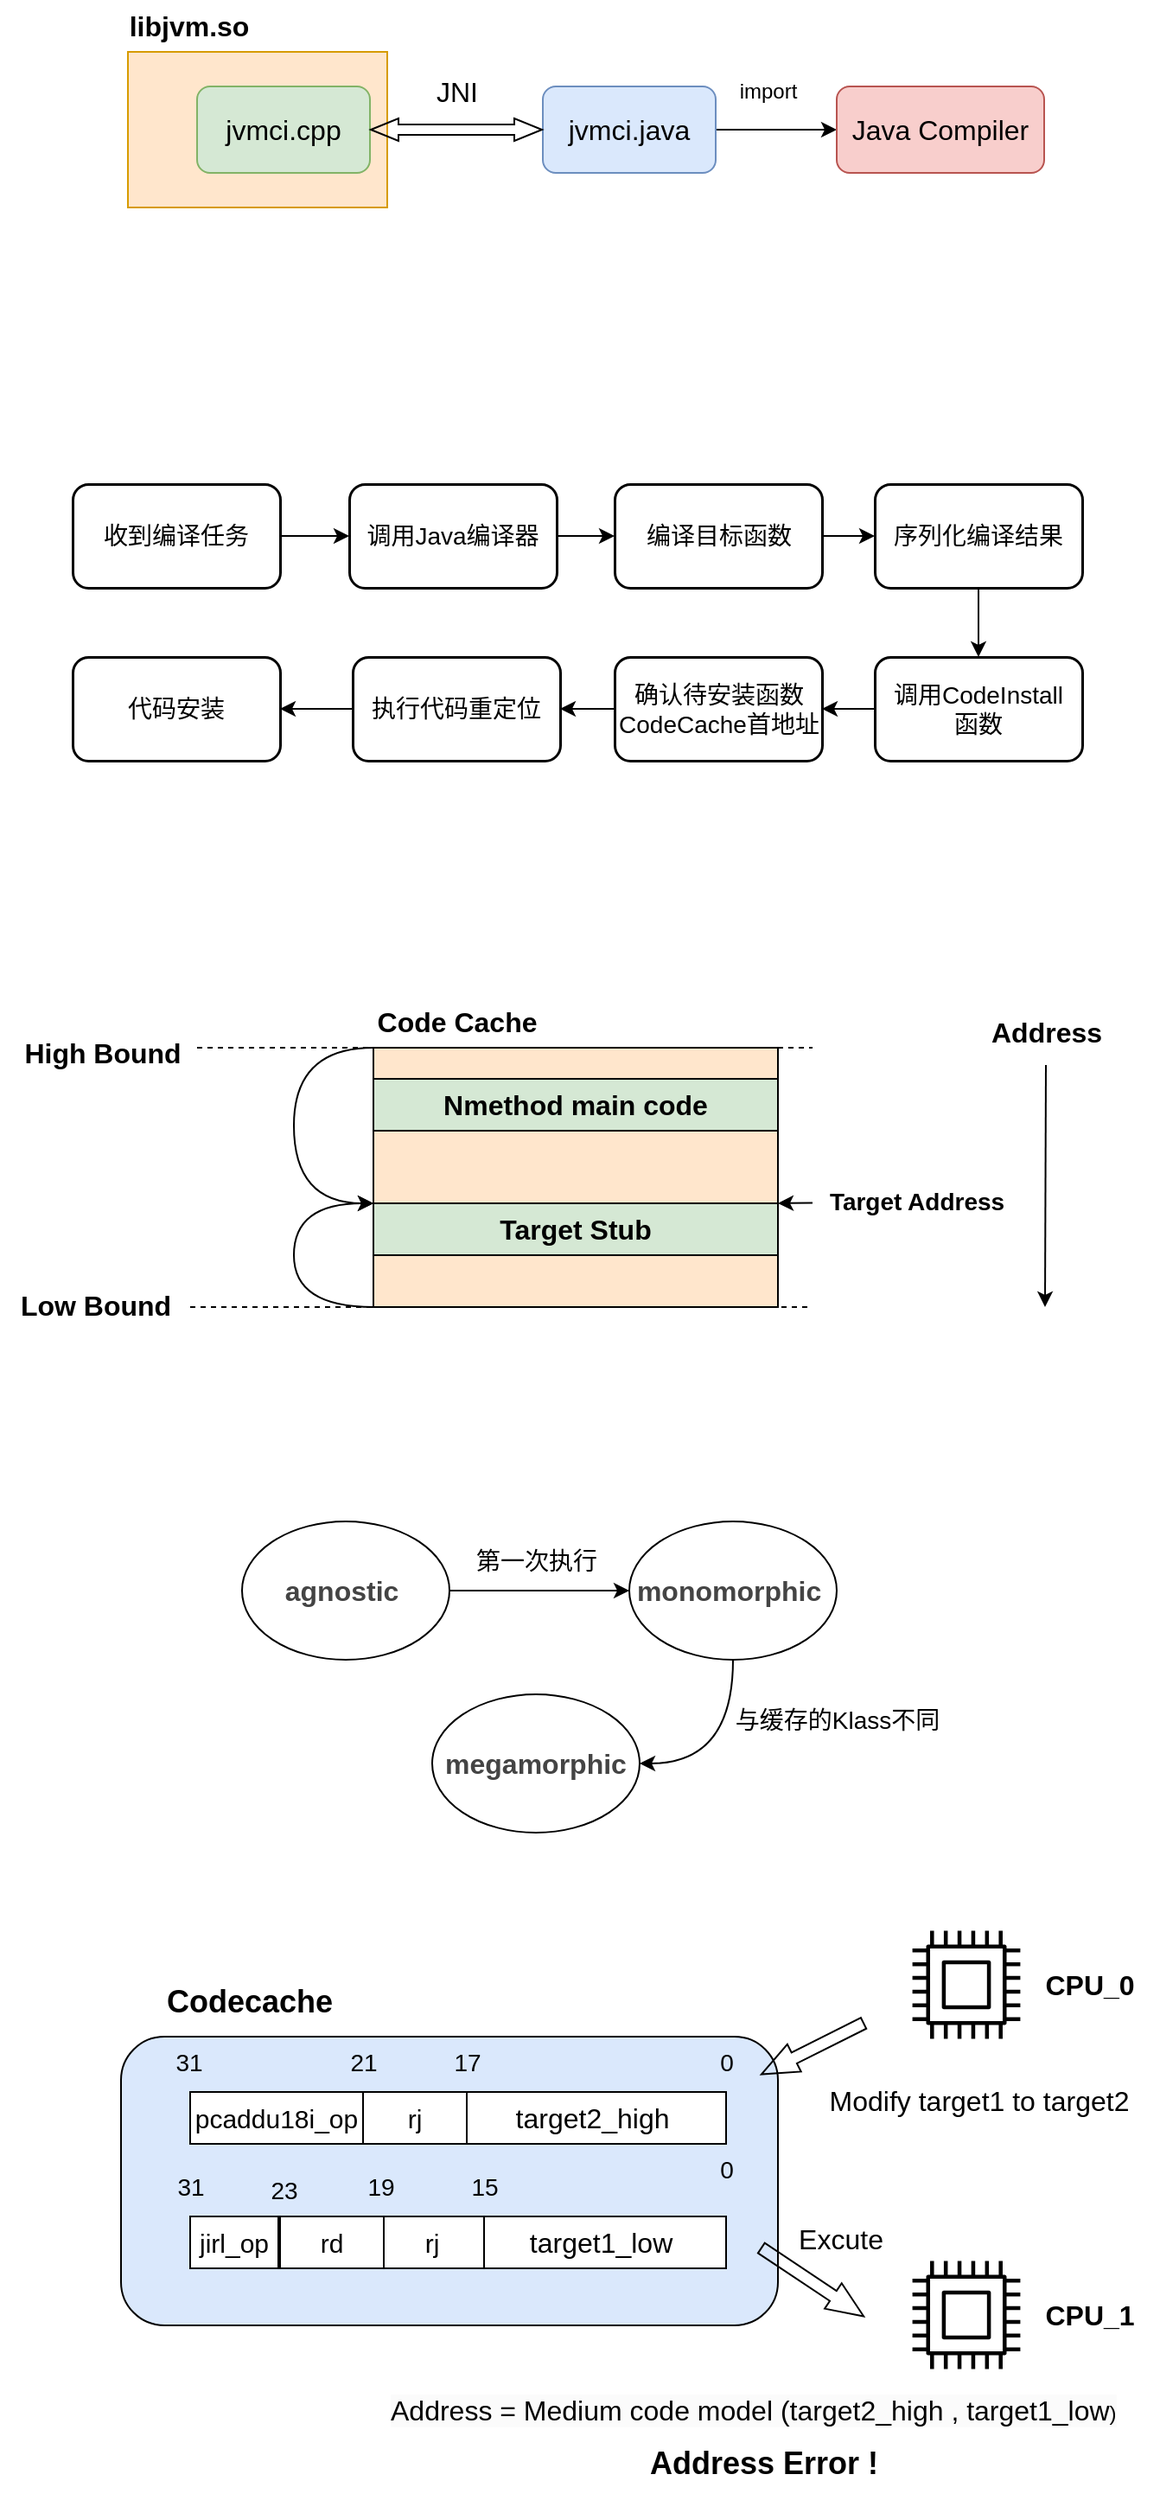 <mxfile version="26.2.5">
  <diagram name="Page-1" id="_G9lPoWxat7-0CAS5zM7">
    <mxGraphModel dx="1183" dy="633" grid="1" gridSize="10" guides="1" tooltips="1" connect="1" arrows="1" fold="1" page="1" pageScale="1" pageWidth="827" pageHeight="1169" math="0" shadow="0">
      <root>
        <mxCell id="0" />
        <mxCell id="1" parent="0" />
        <mxCell id="DcEaz69MHofRmSCZgxlT-24" value="" style="rounded=1;whiteSpace=wrap;html=1;fillColor=#dae8fc;strokeColor=default;" parent="1" vertex="1">
          <mxGeometry x="150" y="1238" width="380" height="167" as="geometry" />
        </mxCell>
        <mxCell id="5aYX-zWdXWkOe-InYHZb-1" value="" style="rounded=0;whiteSpace=wrap;html=1;fillColor=#ffe6cc;strokeColor=#d79b00;" parent="1" vertex="1">
          <mxGeometry x="154" y="90" width="150" height="90" as="geometry" />
        </mxCell>
        <mxCell id="5aYX-zWdXWkOe-InYHZb-2" value="&lt;font style=&quot;font-size: 16px;&quot;&gt;&lt;b&gt;libjvm.so&lt;/b&gt;&lt;/font&gt;" style="text;html=1;align=center;verticalAlign=middle;resizable=0;points=[];autosize=1;strokeColor=none;fillColor=none;" parent="1" vertex="1">
          <mxGeometry x="144" y="60" width="90" height="30" as="geometry" />
        </mxCell>
        <mxCell id="5aYX-zWdXWkOe-InYHZb-3" value="&lt;font style=&quot;font-size: 16px;&quot;&gt;jvmci.cpp&lt;/font&gt;" style="rounded=1;whiteSpace=wrap;html=1;fillColor=#d5e8d4;strokeColor=#82b366;" parent="1" vertex="1">
          <mxGeometry x="194" y="110" width="100" height="50" as="geometry" />
        </mxCell>
        <mxCell id="5aYX-zWdXWkOe-InYHZb-10" style="edgeStyle=orthogonalEdgeStyle;rounded=0;orthogonalLoop=1;jettySize=auto;html=1;exitX=1;exitY=0.5;exitDx=0;exitDy=0;entryX=0;entryY=0.5;entryDx=0;entryDy=0;" parent="1" source="5aYX-zWdXWkOe-InYHZb-6" target="5aYX-zWdXWkOe-InYHZb-7" edge="1">
          <mxGeometry relative="1" as="geometry" />
        </mxCell>
        <mxCell id="5aYX-zWdXWkOe-InYHZb-6" value="&lt;font style=&quot;font-size: 16px;&quot;&gt;jvmci.java&lt;/font&gt;" style="rounded=1;whiteSpace=wrap;html=1;fillColor=#dae8fc;strokeColor=#6c8ebf;" parent="1" vertex="1">
          <mxGeometry x="394" y="110" width="100" height="50" as="geometry" />
        </mxCell>
        <mxCell id="5aYX-zWdXWkOe-InYHZb-7" value="&lt;font style=&quot;font-size: 16px;&quot;&gt;Java Compiler&lt;/font&gt;" style="rounded=1;whiteSpace=wrap;html=1;fillColor=#f8cecc;strokeColor=#b85450;" parent="1" vertex="1">
          <mxGeometry x="564" y="110" width="120" height="50" as="geometry" />
        </mxCell>
        <mxCell id="5aYX-zWdXWkOe-InYHZb-8" value="" style="shape=flexArrow;endArrow=classic;startArrow=classic;html=1;rounded=0;exitX=1;exitY=0.5;exitDx=0;exitDy=0;entryX=0;entryY=0.5;entryDx=0;entryDy=0;endWidth=6;endSize=5;startWidth=6;startSize=5;strokeWidth=1;fontSize=2;spacing=0;width=6;" parent="1" source="5aYX-zWdXWkOe-InYHZb-3" target="5aYX-zWdXWkOe-InYHZb-6" edge="1">
          <mxGeometry width="100" height="100" relative="1" as="geometry">
            <mxPoint x="284" y="290" as="sourcePoint" />
            <mxPoint x="384" y="190" as="targetPoint" />
          </mxGeometry>
        </mxCell>
        <mxCell id="5aYX-zWdXWkOe-InYHZb-9" value="&lt;font style=&quot;font-size: 16px;&quot;&gt;JNI&lt;/font&gt;" style="text;html=1;align=center;verticalAlign=middle;resizable=0;points=[];autosize=1;strokeColor=none;fillColor=none;" parent="1" vertex="1">
          <mxGeometry x="319" y="98" width="50" height="30" as="geometry" />
        </mxCell>
        <mxCell id="5aYX-zWdXWkOe-InYHZb-11" value="import" style="text;html=1;align=center;verticalAlign=middle;resizable=0;points=[];autosize=1;strokeColor=none;fillColor=none;" parent="1" vertex="1">
          <mxGeometry x="494" y="98" width="60" height="30" as="geometry" />
        </mxCell>
        <mxCell id="ss0mkdK4vPv9JDS9_-59-14" style="edgeStyle=orthogonalEdgeStyle;rounded=0;orthogonalLoop=1;jettySize=auto;html=1;exitX=1;exitY=0.5;exitDx=0;exitDy=0;entryX=0;entryY=0.5;entryDx=0;entryDy=0;" parent="1" source="ss0mkdK4vPv9JDS9_-59-5" target="ss0mkdK4vPv9JDS9_-59-6" edge="1">
          <mxGeometry relative="1" as="geometry" />
        </mxCell>
        <mxCell id="ss0mkdK4vPv9JDS9_-59-5" value="&lt;font style=&quot;font-size: 14px;&quot;&gt;收到编译任务&lt;/font&gt;" style="rounded=1;whiteSpace=wrap;html=1;strokeWidth=1.5;" parent="1" vertex="1">
          <mxGeometry x="122" y="340" width="120" height="60" as="geometry" />
        </mxCell>
        <mxCell id="ss0mkdK4vPv9JDS9_-59-15" style="edgeStyle=orthogonalEdgeStyle;rounded=0;orthogonalLoop=1;jettySize=auto;html=1;exitX=1;exitY=0.5;exitDx=0;exitDy=0;entryX=0;entryY=0.5;entryDx=0;entryDy=0;" parent="1" source="ss0mkdK4vPv9JDS9_-59-6" target="ss0mkdK4vPv9JDS9_-59-12" edge="1">
          <mxGeometry relative="1" as="geometry" />
        </mxCell>
        <mxCell id="ss0mkdK4vPv9JDS9_-59-6" value="&lt;font style=&quot;font-size: 14px;&quot;&gt;调用Java编译器&lt;/font&gt;" style="rounded=1;whiteSpace=wrap;html=1;strokeWidth=1.5;" parent="1" vertex="1">
          <mxGeometry x="282" y="340" width="120" height="60" as="geometry" />
        </mxCell>
        <mxCell id="ss0mkdK4vPv9JDS9_-59-21" style="edgeStyle=orthogonalEdgeStyle;rounded=0;orthogonalLoop=1;jettySize=auto;html=1;exitX=0.5;exitY=1;exitDx=0;exitDy=0;entryX=0.5;entryY=0;entryDx=0;entryDy=0;" parent="1" source="ss0mkdK4vPv9JDS9_-59-7" target="ss0mkdK4vPv9JDS9_-59-20" edge="1">
          <mxGeometry relative="1" as="geometry" />
        </mxCell>
        <mxCell id="ss0mkdK4vPv9JDS9_-59-7" value="&lt;span style=&quot;font-size: 14px;&quot;&gt;序列化编译结果&lt;/span&gt;" style="rounded=1;whiteSpace=wrap;html=1;strokeWidth=1.5;" parent="1" vertex="1">
          <mxGeometry x="586" y="340" width="120" height="60" as="geometry" />
        </mxCell>
        <mxCell id="ss0mkdK4vPv9JDS9_-59-18" style="edgeStyle=orthogonalEdgeStyle;rounded=0;orthogonalLoop=1;jettySize=auto;html=1;exitX=0;exitY=0.5;exitDx=0;exitDy=0;entryX=1;entryY=0.5;entryDx=0;entryDy=0;" parent="1" source="ss0mkdK4vPv9JDS9_-59-8" target="ss0mkdK4vPv9JDS9_-59-9" edge="1">
          <mxGeometry relative="1" as="geometry" />
        </mxCell>
        <mxCell id="ss0mkdK4vPv9JDS9_-59-8" value="&lt;span style=&quot;font-size: 14px;&quot;&gt;确认待安装函数CodeCache首地址&lt;/span&gt;" style="rounded=1;whiteSpace=wrap;html=1;strokeWidth=1.5;" parent="1" vertex="1">
          <mxGeometry x="435.5" y="440" width="120" height="60" as="geometry" />
        </mxCell>
        <mxCell id="ss0mkdK4vPv9JDS9_-59-19" style="edgeStyle=orthogonalEdgeStyle;rounded=0;orthogonalLoop=1;jettySize=auto;html=1;exitX=0;exitY=0.5;exitDx=0;exitDy=0;entryX=1;entryY=0.5;entryDx=0;entryDy=0;" parent="1" source="ss0mkdK4vPv9JDS9_-59-9" target="ss0mkdK4vPv9JDS9_-59-10" edge="1">
          <mxGeometry relative="1" as="geometry" />
        </mxCell>
        <mxCell id="ss0mkdK4vPv9JDS9_-59-9" value="&lt;span style=&quot;font-size: 14px;&quot;&gt;执行代码重定位&lt;/span&gt;" style="rounded=1;whiteSpace=wrap;html=1;strokeWidth=1.5;" parent="1" vertex="1">
          <mxGeometry x="284" y="440" width="120" height="60" as="geometry" />
        </mxCell>
        <mxCell id="ss0mkdK4vPv9JDS9_-59-10" value="&lt;span style=&quot;font-size: 14px;&quot;&gt;代码安装&lt;/span&gt;" style="rounded=1;whiteSpace=wrap;html=1;strokeWidth=1.5;" parent="1" vertex="1">
          <mxGeometry x="122" y="440" width="120" height="60" as="geometry" />
        </mxCell>
        <mxCell id="ss0mkdK4vPv9JDS9_-59-16" style="edgeStyle=orthogonalEdgeStyle;rounded=0;orthogonalLoop=1;jettySize=auto;html=1;exitX=1;exitY=0.5;exitDx=0;exitDy=0;entryX=0;entryY=0.5;entryDx=0;entryDy=0;" parent="1" source="ss0mkdK4vPv9JDS9_-59-12" target="ss0mkdK4vPv9JDS9_-59-7" edge="1">
          <mxGeometry relative="1" as="geometry" />
        </mxCell>
        <mxCell id="ss0mkdK4vPv9JDS9_-59-12" value="&lt;span style=&quot;font-size: 14px;&quot;&gt;编译目标函数&lt;/span&gt;" style="rounded=1;whiteSpace=wrap;html=1;strokeWidth=1.5;" parent="1" vertex="1">
          <mxGeometry x="435.5" y="340" width="120" height="60" as="geometry" />
        </mxCell>
        <mxCell id="ss0mkdK4vPv9JDS9_-59-22" style="edgeStyle=orthogonalEdgeStyle;rounded=0;orthogonalLoop=1;jettySize=auto;html=1;exitX=0;exitY=0.5;exitDx=0;exitDy=0;entryX=1;entryY=0.5;entryDx=0;entryDy=0;" parent="1" source="ss0mkdK4vPv9JDS9_-59-20" target="ss0mkdK4vPv9JDS9_-59-8" edge="1">
          <mxGeometry relative="1" as="geometry" />
        </mxCell>
        <mxCell id="ss0mkdK4vPv9JDS9_-59-20" value="&lt;span style=&quot;font-size: 14px;&quot;&gt;调用CodeInstall&lt;/span&gt;&lt;div&gt;&lt;span style=&quot;font-size: 14px;&quot;&gt;函数&lt;/span&gt;&lt;/div&gt;" style="rounded=1;whiteSpace=wrap;html=1;strokeWidth=1.5;" parent="1" vertex="1">
          <mxGeometry x="586" y="440" width="120" height="60" as="geometry" />
        </mxCell>
        <mxCell id="k0R7uRQIOEUwSTuezCch-11" style="edgeStyle=orthogonalEdgeStyle;rounded=0;orthogonalLoop=1;jettySize=auto;html=1;exitX=0;exitY=0;exitDx=0;exitDy=0;entryX=0;entryY=0;entryDx=0;entryDy=0;curved=1;" parent="1" source="k0R7uRQIOEUwSTuezCch-1" target="k0R7uRQIOEUwSTuezCch-2" edge="1">
          <mxGeometry relative="1" as="geometry">
            <Array as="points">
              <mxPoint x="250" y="666" />
              <mxPoint x="250" y="756" />
            </Array>
          </mxGeometry>
        </mxCell>
        <mxCell id="k0R7uRQIOEUwSTuezCch-12" style="edgeStyle=orthogonalEdgeStyle;rounded=0;orthogonalLoop=1;jettySize=auto;html=1;exitX=0;exitY=1;exitDx=0;exitDy=0;entryX=0;entryY=0;entryDx=0;entryDy=0;curved=1;" parent="1" source="k0R7uRQIOEUwSTuezCch-1" target="k0R7uRQIOEUwSTuezCch-2" edge="1">
          <mxGeometry relative="1" as="geometry">
            <Array as="points">
              <mxPoint x="250" y="816" />
              <mxPoint x="250" y="756" />
            </Array>
          </mxGeometry>
        </mxCell>
        <mxCell id="k0R7uRQIOEUwSTuezCch-1" value="" style="rounded=0;whiteSpace=wrap;html=1;fillColor=#ffe6cc;strokeColor=default;" parent="1" vertex="1">
          <mxGeometry x="296" y="666" width="234" height="150" as="geometry" />
        </mxCell>
        <mxCell id="k0R7uRQIOEUwSTuezCch-2" value="&lt;font style=&quot;font-size: 16px;&quot;&gt;&lt;b&gt;Target Stub&lt;/b&gt;&lt;/font&gt;" style="rounded=0;whiteSpace=wrap;html=1;fillColor=#d5e8d4;strokeColor=default;" parent="1" vertex="1">
          <mxGeometry x="296" y="756" width="234" height="30" as="geometry" />
        </mxCell>
        <mxCell id="k0R7uRQIOEUwSTuezCch-3" value="" style="endArrow=classic;html=1;rounded=0;" parent="1" edge="1">
          <mxGeometry width="50" height="50" relative="1" as="geometry">
            <mxPoint x="685" y="676" as="sourcePoint" />
            <mxPoint x="684.5" y="816" as="targetPoint" />
          </mxGeometry>
        </mxCell>
        <mxCell id="k0R7uRQIOEUwSTuezCch-4" value="&lt;font style=&quot;font-size: 16px;&quot;&gt;&lt;b style=&quot;&quot;&gt;High Bound&lt;/b&gt;&lt;/font&gt;" style="text;html=1;align=center;verticalAlign=middle;resizable=0;points=[];autosize=1;strokeColor=none;fillColor=none;" parent="1" vertex="1">
          <mxGeometry x="84" y="654" width="110" height="30" as="geometry" />
        </mxCell>
        <mxCell id="k0R7uRQIOEUwSTuezCch-5" value="&lt;font style=&quot;font-size: 16px;&quot;&gt;&lt;b&gt;Low Bound&lt;/b&gt;&lt;/font&gt;" style="text;html=1;align=center;verticalAlign=middle;resizable=0;points=[];autosize=1;strokeColor=none;fillColor=none;" parent="1" vertex="1">
          <mxGeometry x="80" y="800" width="110" height="30" as="geometry" />
        </mxCell>
        <mxCell id="k0R7uRQIOEUwSTuezCch-6" value="&lt;font style=&quot;font-size: 16px;&quot;&gt;&lt;b&gt;Address&lt;/b&gt;&lt;/font&gt;" style="text;html=1;align=center;verticalAlign=middle;resizable=0;points=[];autosize=1;strokeColor=none;fillColor=none;" parent="1" vertex="1">
          <mxGeometry x="640" y="642" width="90" height="30" as="geometry" />
        </mxCell>
        <mxCell id="k0R7uRQIOEUwSTuezCch-8" value="&lt;font style=&quot;font-size: 14px;&quot;&gt;&lt;b style=&quot;&quot;&gt;Target Address&lt;/b&gt;&lt;/font&gt;" style="text;html=1;align=center;verticalAlign=middle;resizable=0;points=[];autosize=1;strokeColor=none;fillColor=none;" parent="1" vertex="1">
          <mxGeometry x="550" y="740" width="120" height="30" as="geometry" />
        </mxCell>
        <mxCell id="k0R7uRQIOEUwSTuezCch-10" value="&lt;font style=&quot;font-size: 16px;&quot;&gt;&lt;b&gt;Nmethod main code&lt;/b&gt;&lt;/font&gt;" style="rounded=0;whiteSpace=wrap;html=1;fillColor=#d5e8d4;strokeColor=default;" parent="1" vertex="1">
          <mxGeometry x="296" y="684" width="234" height="30" as="geometry" />
        </mxCell>
        <mxCell id="D3TUB0qx2sC-njxSu2DC-2" value="" style="endArrow=classic;html=1;rounded=0;entryX=1;entryY=0;entryDx=0;entryDy=0;" parent="1" source="k0R7uRQIOEUwSTuezCch-8" target="k0R7uRQIOEUwSTuezCch-2" edge="1">
          <mxGeometry width="50" height="50" relative="1" as="geometry">
            <mxPoint x="560" y="850" as="sourcePoint" />
            <mxPoint x="610" y="800" as="targetPoint" />
          </mxGeometry>
        </mxCell>
        <mxCell id="DcEaz69MHofRmSCZgxlT-4" style="edgeStyle=orthogonalEdgeStyle;rounded=0;orthogonalLoop=1;jettySize=auto;html=1;exitX=1;exitY=0.5;exitDx=0;exitDy=0;entryX=0;entryY=0.5;entryDx=0;entryDy=0;" parent="1" source="DcEaz69MHofRmSCZgxlT-1" target="DcEaz69MHofRmSCZgxlT-2" edge="1">
          <mxGeometry relative="1" as="geometry" />
        </mxCell>
        <mxCell id="DcEaz69MHofRmSCZgxlT-1" value="&lt;span style=&quot;color: rgb(68, 68, 68); font-family: &amp;quot;Bitstream Vera Sans&amp;quot;, &amp;quot;Luxi Sans&amp;quot;, Helvetica, Arial, san-serif; text-align: left; background-color: rgb(255, 255, 255);&quot;&gt;&lt;font style=&quot;font-size: 16px;&quot;&gt;&lt;b&gt;agnostic&amp;nbsp;&lt;/b&gt;&lt;/font&gt;&lt;/span&gt;" style="ellipse;whiteSpace=wrap;html=1;" parent="1" vertex="1">
          <mxGeometry x="220" y="940" width="120" height="80" as="geometry" />
        </mxCell>
        <mxCell id="DcEaz69MHofRmSCZgxlT-5" style="edgeStyle=orthogonalEdgeStyle;rounded=0;orthogonalLoop=1;jettySize=auto;html=1;exitX=0.5;exitY=1;exitDx=0;exitDy=0;entryX=1;entryY=0.5;entryDx=0;entryDy=0;curved=1;" parent="1" source="DcEaz69MHofRmSCZgxlT-2" target="DcEaz69MHofRmSCZgxlT-3" edge="1">
          <mxGeometry relative="1" as="geometry" />
        </mxCell>
        <mxCell id="DcEaz69MHofRmSCZgxlT-2" value="&lt;span style=&quot;color: rgb(68, 68, 68); font-family: &amp;quot;Bitstream Vera Sans&amp;quot;, &amp;quot;Luxi Sans&amp;quot;, Helvetica, Arial, san-serif; text-align: left; background-color: rgb(255, 255, 255);&quot;&gt;&lt;font style=&quot;font-size: 16px;&quot;&gt;&lt;b&gt;monomorphic&amp;nbsp;&lt;/b&gt;&lt;/font&gt;&lt;/span&gt;" style="ellipse;whiteSpace=wrap;html=1;" parent="1" vertex="1">
          <mxGeometry x="444" y="940" width="120" height="80" as="geometry" />
        </mxCell>
        <mxCell id="DcEaz69MHofRmSCZgxlT-3" value="&lt;span style=&quot;color: rgb(68, 68, 68); font-family: &amp;quot;Bitstream Vera Sans&amp;quot;, &amp;quot;Luxi Sans&amp;quot;, Helvetica, Arial, san-serif; text-align: left; background-color: rgb(255, 255, 255);&quot;&gt;&lt;font style=&quot;font-size: 16px;&quot;&gt;&lt;b&gt;megamorphic&lt;/b&gt;&lt;/font&gt;&lt;/span&gt;" style="ellipse;whiteSpace=wrap;html=1;" parent="1" vertex="1">
          <mxGeometry x="330" y="1040" width="120" height="80" as="geometry" />
        </mxCell>
        <mxCell id="DcEaz69MHofRmSCZgxlT-6" value="&lt;font style=&quot;font-size: 14px;&quot;&gt;第一次执行&lt;/font&gt;" style="text;html=1;align=center;verticalAlign=middle;resizable=0;points=[];autosize=1;strokeColor=none;fillColor=none;" parent="1" vertex="1">
          <mxGeometry x="345" y="948" width="90" height="30" as="geometry" />
        </mxCell>
        <mxCell id="DcEaz69MHofRmSCZgxlT-7" value="&lt;span style=&quot;font-size: 14px;&quot;&gt;与缓存的Klass不同&lt;/span&gt;" style="text;html=1;align=center;verticalAlign=middle;resizable=0;points=[];autosize=1;strokeColor=none;fillColor=none;" parent="1" vertex="1">
          <mxGeometry x="494" y="1040" width="140" height="30" as="geometry" />
        </mxCell>
        <mxCell id="DcEaz69MHofRmSCZgxlT-8" value="" style="sketch=0;points=[[0,0,0],[0.25,0,0],[0.5,0,0],[0.75,0,0],[1,0,0],[0,1,0],[0.25,1,0],[0.5,1,0],[0.75,1,0],[1,1,0],[0,0.25,0],[0,0.5,0],[0,0.75,0],[1,0.25,0],[1,0.5,0],[1,0.75,0]];outlineConnect=0;dashed=0;verticalLabelPosition=bottom;verticalAlign=top;align=center;html=1;fontSize=12;fontStyle=0;aspect=fixed;shape=mxgraph.aws4.resourceIcon;resIcon=mxgraph.aws4.compute;" parent="1" vertex="1">
          <mxGeometry x="600" y="1169" width="78" height="78" as="geometry" />
        </mxCell>
        <mxCell id="DcEaz69MHofRmSCZgxlT-10" value="&lt;pre style=&quot;font-family: var(--ds-font-family-code); overflow: auto; padding: calc(var(--ds-md-zoom)*8px)calc(var(--ds-md-zoom)*12px); text-wrap-mode: wrap; word-break: break-all; text-align: left; margin-top: 0px !important; margin-bottom: 0px !important;&quot;&gt;&lt;font style=&quot;font-size: 16px; color: rgb(0, 0, 0);&quot;&gt;target2_high &lt;/font&gt;&lt;/pre&gt;" style="rounded=0;whiteSpace=wrap;html=1;" parent="1" vertex="1">
          <mxGeometry x="350" y="1270" width="150" height="30" as="geometry" />
        </mxCell>
        <mxCell id="DcEaz69MHofRmSCZgxlT-11" value="" style="sketch=0;points=[[0,0,0],[0.25,0,0],[0.5,0,0],[0.75,0,0],[1,0,0],[0,1,0],[0.25,1,0],[0.5,1,0],[0.75,1,0],[1,1,0],[0,0.25,0],[0,0.5,0],[0,0.75,0],[1,0.25,0],[1,0.5,0],[1,0.75,0]];outlineConnect=0;dashed=0;verticalLabelPosition=bottom;verticalAlign=top;align=center;html=1;fontSize=12;fontStyle=0;aspect=fixed;shape=mxgraph.aws4.resourceIcon;resIcon=mxgraph.aws4.compute;" parent="1" vertex="1">
          <mxGeometry x="600" y="1360" width="78" height="78" as="geometry" />
        </mxCell>
        <mxCell id="DcEaz69MHofRmSCZgxlT-12" value="&lt;font style=&quot;font-size: 15px;&quot;&gt;pcaddu18i_op&lt;/font&gt;" style="rounded=0;whiteSpace=wrap;html=1;" parent="1" vertex="1">
          <mxGeometry x="190" y="1270" width="100" height="30" as="geometry" />
        </mxCell>
        <mxCell id="DcEaz69MHofRmSCZgxlT-13" value="0" style="text;html=1;align=center;verticalAlign=middle;resizable=0;points=[];autosize=1;strokeColor=none;fillColor=none;fontSize=14;" parent="1" vertex="1">
          <mxGeometry x="485" y="1238" width="30" height="30" as="geometry" />
        </mxCell>
        <mxCell id="DcEaz69MHofRmSCZgxlT-14" value="17" style="text;html=1;align=center;verticalAlign=middle;resizable=0;points=[];autosize=1;strokeColor=none;fillColor=none;fontSize=14;" parent="1" vertex="1">
          <mxGeometry x="330" y="1238" width="40" height="30" as="geometry" />
        </mxCell>
        <mxCell id="DcEaz69MHofRmSCZgxlT-15" value="&lt;font style=&quot;font-size: 14px;&quot;&gt;31&lt;/font&gt;" style="text;html=1;align=center;verticalAlign=middle;resizable=0;points=[];autosize=1;strokeColor=none;fillColor=none;" parent="1" vertex="1">
          <mxGeometry x="169" y="1238" width="40" height="30" as="geometry" />
        </mxCell>
        <mxCell id="DcEaz69MHofRmSCZgxlT-16" value="&lt;pre style=&quot;font-family: var(--ds-font-family-code); overflow: auto; padding: calc(var(--ds-md-zoom)*8px)calc(var(--ds-md-zoom)*12px); text-wrap-mode: wrap; word-break: break-all; text-align: left; margin-top: 0px !important; margin-bottom: 0px !important;&quot;&gt;&lt;font style=&quot;font-size: 16px; color: rgb(0, 0, 0);&quot;&gt;target1_low &lt;/font&gt;&lt;/pre&gt;" style="rounded=0;whiteSpace=wrap;html=1;" parent="1" vertex="1">
          <mxGeometry x="360" y="1342" width="140" height="30" as="geometry" />
        </mxCell>
        <mxCell id="DcEaz69MHofRmSCZgxlT-17" value="&lt;font style=&quot;font-size: 15px;&quot;&gt;jirl_op&lt;/font&gt;" style="rounded=0;whiteSpace=wrap;html=1;" parent="1" vertex="1">
          <mxGeometry x="190" y="1342" width="51" height="30" as="geometry" />
        </mxCell>
        <mxCell id="DcEaz69MHofRmSCZgxlT-18" value="0" style="text;html=1;align=center;verticalAlign=middle;resizable=0;points=[];autosize=1;strokeColor=none;fillColor=none;fontSize=14;" parent="1" vertex="1">
          <mxGeometry x="485" y="1300" width="30" height="30" as="geometry" />
        </mxCell>
        <mxCell id="DcEaz69MHofRmSCZgxlT-19" value="15" style="text;html=1;align=center;verticalAlign=middle;resizable=0;points=[];autosize=1;strokeColor=none;fillColor=none;fontSize=14;" parent="1" vertex="1">
          <mxGeometry x="340" y="1310" width="40" height="30" as="geometry" />
        </mxCell>
        <mxCell id="DcEaz69MHofRmSCZgxlT-20" value="&lt;font style=&quot;font-size: 14px;&quot;&gt;31&lt;/font&gt;" style="text;html=1;align=center;verticalAlign=middle;resizable=0;points=[];autosize=1;strokeColor=none;fillColor=none;" parent="1" vertex="1">
          <mxGeometry x="170" y="1310" width="40" height="30" as="geometry" />
        </mxCell>
        <mxCell id="DcEaz69MHofRmSCZgxlT-21" value="" style="shape=flexArrow;endArrow=classic;html=1;rounded=0;fontSize=9;width=7;endWidth=9.722;endSize=6.731;" parent="1" edge="1">
          <mxGeometry width="50" height="50" relative="1" as="geometry">
            <mxPoint x="580" y="1230" as="sourcePoint" />
            <mxPoint x="520" y="1260" as="targetPoint" />
          </mxGeometry>
        </mxCell>
        <mxCell id="DcEaz69MHofRmSCZgxlT-22" value="&lt;font style=&quot;font-size: 16px;&quot;&gt;Modify target1 to target2&lt;/font&gt;" style="text;html=1;align=center;verticalAlign=middle;resizable=0;points=[];autosize=1;strokeColor=none;fillColor=none;" parent="1" vertex="1">
          <mxGeometry x="546" y="1260" width="200" height="30" as="geometry" />
        </mxCell>
        <mxCell id="DcEaz69MHofRmSCZgxlT-23" value="" style="shape=flexArrow;endArrow=classic;html=1;rounded=0;fontSize=9;width=7;endWidth=9.722;endSize=6.731;" parent="1" edge="1">
          <mxGeometry width="50" height="50" relative="1" as="geometry">
            <mxPoint x="520" y="1360" as="sourcePoint" />
            <mxPoint x="580" y="1400" as="targetPoint" />
          </mxGeometry>
        </mxCell>
        <mxCell id="DcEaz69MHofRmSCZgxlT-25" value="&lt;font style=&quot;font-size: 18px;&quot;&gt;&lt;b&gt;Codecache&lt;/b&gt;&lt;/font&gt;" style="text;html=1;align=center;verticalAlign=middle;resizable=0;points=[];autosize=1;strokeColor=none;fillColor=none;" parent="1" vertex="1">
          <mxGeometry x="164" y="1198" width="120" height="40" as="geometry" />
        </mxCell>
        <mxCell id="DcEaz69MHofRmSCZgxlT-26" value="&lt;font style=&quot;font-size: 16px;&quot;&gt;Excute&lt;/font&gt;" style="text;html=1;align=center;verticalAlign=middle;resizable=0;points=[];autosize=1;strokeColor=none;fillColor=none;" parent="1" vertex="1">
          <mxGeometry x="531" y="1340" width="70" height="30" as="geometry" />
        </mxCell>
        <mxCell id="DcEaz69MHofRmSCZgxlT-27" value="&lt;font style=&quot;font-size: 15px;&quot;&gt;rj&lt;/font&gt;" style="rounded=0;whiteSpace=wrap;html=1;" parent="1" vertex="1">
          <mxGeometry x="290" y="1270" width="60" height="30" as="geometry" />
        </mxCell>
        <mxCell id="DcEaz69MHofRmSCZgxlT-28" value="21" style="text;html=1;align=center;verticalAlign=middle;resizable=0;points=[];autosize=1;strokeColor=none;fillColor=none;fontSize=14;" parent="1" vertex="1">
          <mxGeometry x="270" y="1238" width="40" height="30" as="geometry" />
        </mxCell>
        <mxCell id="DcEaz69MHofRmSCZgxlT-29" value="&lt;font style=&quot;font-size: 15px;&quot;&gt;rj&lt;/font&gt;" style="rounded=0;whiteSpace=wrap;html=1;" parent="1" vertex="1">
          <mxGeometry x="300" y="1342" width="60" height="30" as="geometry" />
        </mxCell>
        <mxCell id="DcEaz69MHofRmSCZgxlT-30" value="&lt;font style=&quot;font-size: 15px;&quot;&gt;rd&lt;/font&gt;" style="rounded=0;whiteSpace=wrap;html=1;" parent="1" vertex="1">
          <mxGeometry x="242" y="1342" width="60" height="30" as="geometry" />
        </mxCell>
        <mxCell id="DcEaz69MHofRmSCZgxlT-31" value="19" style="text;html=1;align=center;verticalAlign=middle;resizable=0;points=[];autosize=1;strokeColor=none;fillColor=none;fontSize=14;" parent="1" vertex="1">
          <mxGeometry x="280" y="1310" width="40" height="30" as="geometry" />
        </mxCell>
        <mxCell id="DcEaz69MHofRmSCZgxlT-32" value="23" style="text;html=1;align=center;verticalAlign=middle;resizable=0;points=[];autosize=1;strokeColor=none;fillColor=none;fontSize=14;" parent="1" vertex="1">
          <mxGeometry x="224" y="1312" width="40" height="30" as="geometry" />
        </mxCell>
        <mxCell id="DcEaz69MHofRmSCZgxlT-34" value="&lt;font style=&quot;font-size: 18px;&quot;&gt;&lt;b style=&quot;&quot;&gt;&amp;nbsp;Address&amp;nbsp;&lt;/b&gt;&lt;b&gt;Error&lt;/b&gt;&lt;b style=&quot;&quot;&gt;&amp;nbsp;!&lt;/b&gt;&lt;/font&gt;" style="text;html=1;align=center;verticalAlign=middle;resizable=0;points=[];autosize=1;strokeColor=none;fillColor=none;" parent="1" vertex="1">
          <mxGeometry x="439" y="1465" width="160" height="40" as="geometry" />
        </mxCell>
        <mxCell id="DcEaz69MHofRmSCZgxlT-37" value="&lt;pre style=&quot;forced-color-adjust: none; color: rgb(0, 0, 0); font-style: normal; font-variant-ligatures: normal; font-variant-caps: normal; font-weight: 400; letter-spacing: normal; orphans: 2; text-indent: 0px; text-transform: none; widows: 2; word-spacing: 0px; -webkit-text-stroke-width: 0px; background-color: rgb(251, 251, 251); text-decoration-thickness: initial; text-decoration-style: initial; text-decoration-color: initial; font-family: var(--ds-font-family-code); overflow: auto; padding: calc(var(--ds-md-zoom)*8px)calc(var(--ds-md-zoom)*12px); text-wrap-mode: wrap; word-break: break-all; text-align: left; margin-top: 0px !important; margin-bottom: 0px !important;&quot;&gt;&lt;font style=&quot;font-size: 16px; forced-color-adjust: none; color: rgb(0, 0, 0);&quot;&gt;Address = Medium code model (&lt;/font&gt;&lt;font style=&quot;color: rgb(0, 0, 0); font-family: var(--ds-font-family-code); white-space-collapse: collapse; font-size: 16px;&quot;&gt;target2_high ,&amp;nbsp;&lt;/font&gt;&lt;font style=&quot;color: light-dark(rgb(0, 0, 0), rgb(237, 237, 237)); font-family: var(--ds-font-family-code); white-space-collapse: collapse; font-size: 16px;&quot;&gt;target1_low&lt;/font&gt;)&lt;/pre&gt;" style="text;whiteSpace=wrap;html=1;" parent="1" vertex="1">
          <mxGeometry x="304" y="1438" width="430" height="40" as="geometry" />
        </mxCell>
        <mxCell id="oOgWxi9mNELLYddjoCA1-1" value="&lt;font style=&quot;font-size: 16px;&quot;&gt;&lt;b&gt;CPU_0&lt;/b&gt;&lt;/font&gt;" style="text;html=1;align=center;verticalAlign=middle;resizable=0;points=[];autosize=1;strokeColor=none;fillColor=none;" parent="1" vertex="1">
          <mxGeometry x="670" y="1193" width="80" height="30" as="geometry" />
        </mxCell>
        <mxCell id="oOgWxi9mNELLYddjoCA1-2" value="&lt;font style=&quot;font-size: 16px;&quot;&gt;&lt;b&gt;CPU_1&lt;/b&gt;&lt;/font&gt;" style="text;html=1;align=center;verticalAlign=middle;resizable=0;points=[];autosize=1;strokeColor=none;fillColor=none;" parent="1" vertex="1">
          <mxGeometry x="670" y="1384" width="80" height="30" as="geometry" />
        </mxCell>
        <mxCell id="ba9tRgnUz_8w7rLCuBmY-1" value="" style="endArrow=none;dashed=1;html=1;rounded=0;" edge="1" parent="1">
          <mxGeometry width="50" height="50" relative="1" as="geometry">
            <mxPoint x="190" y="816" as="sourcePoint" />
            <mxPoint x="550" y="816" as="targetPoint" />
          </mxGeometry>
        </mxCell>
        <mxCell id="ba9tRgnUz_8w7rLCuBmY-2" value="" style="endArrow=none;dashed=1;html=1;rounded=0;" edge="1" parent="1">
          <mxGeometry width="50" height="50" relative="1" as="geometry">
            <mxPoint x="194" y="666" as="sourcePoint" />
            <mxPoint x="550" y="666" as="targetPoint" />
          </mxGeometry>
        </mxCell>
        <mxCell id="ba9tRgnUz_8w7rLCuBmY-3" value="&lt;font style=&quot;font-size: 16px;&quot;&gt;&lt;b style=&quot;&quot;&gt;Code Cache&lt;/b&gt;&lt;/font&gt;" style="text;html=1;align=center;verticalAlign=middle;resizable=0;points=[];autosize=1;strokeColor=none;fillColor=none;" vertex="1" parent="1">
          <mxGeometry x="284" y="636" width="120" height="30" as="geometry" />
        </mxCell>
      </root>
    </mxGraphModel>
  </diagram>
</mxfile>
